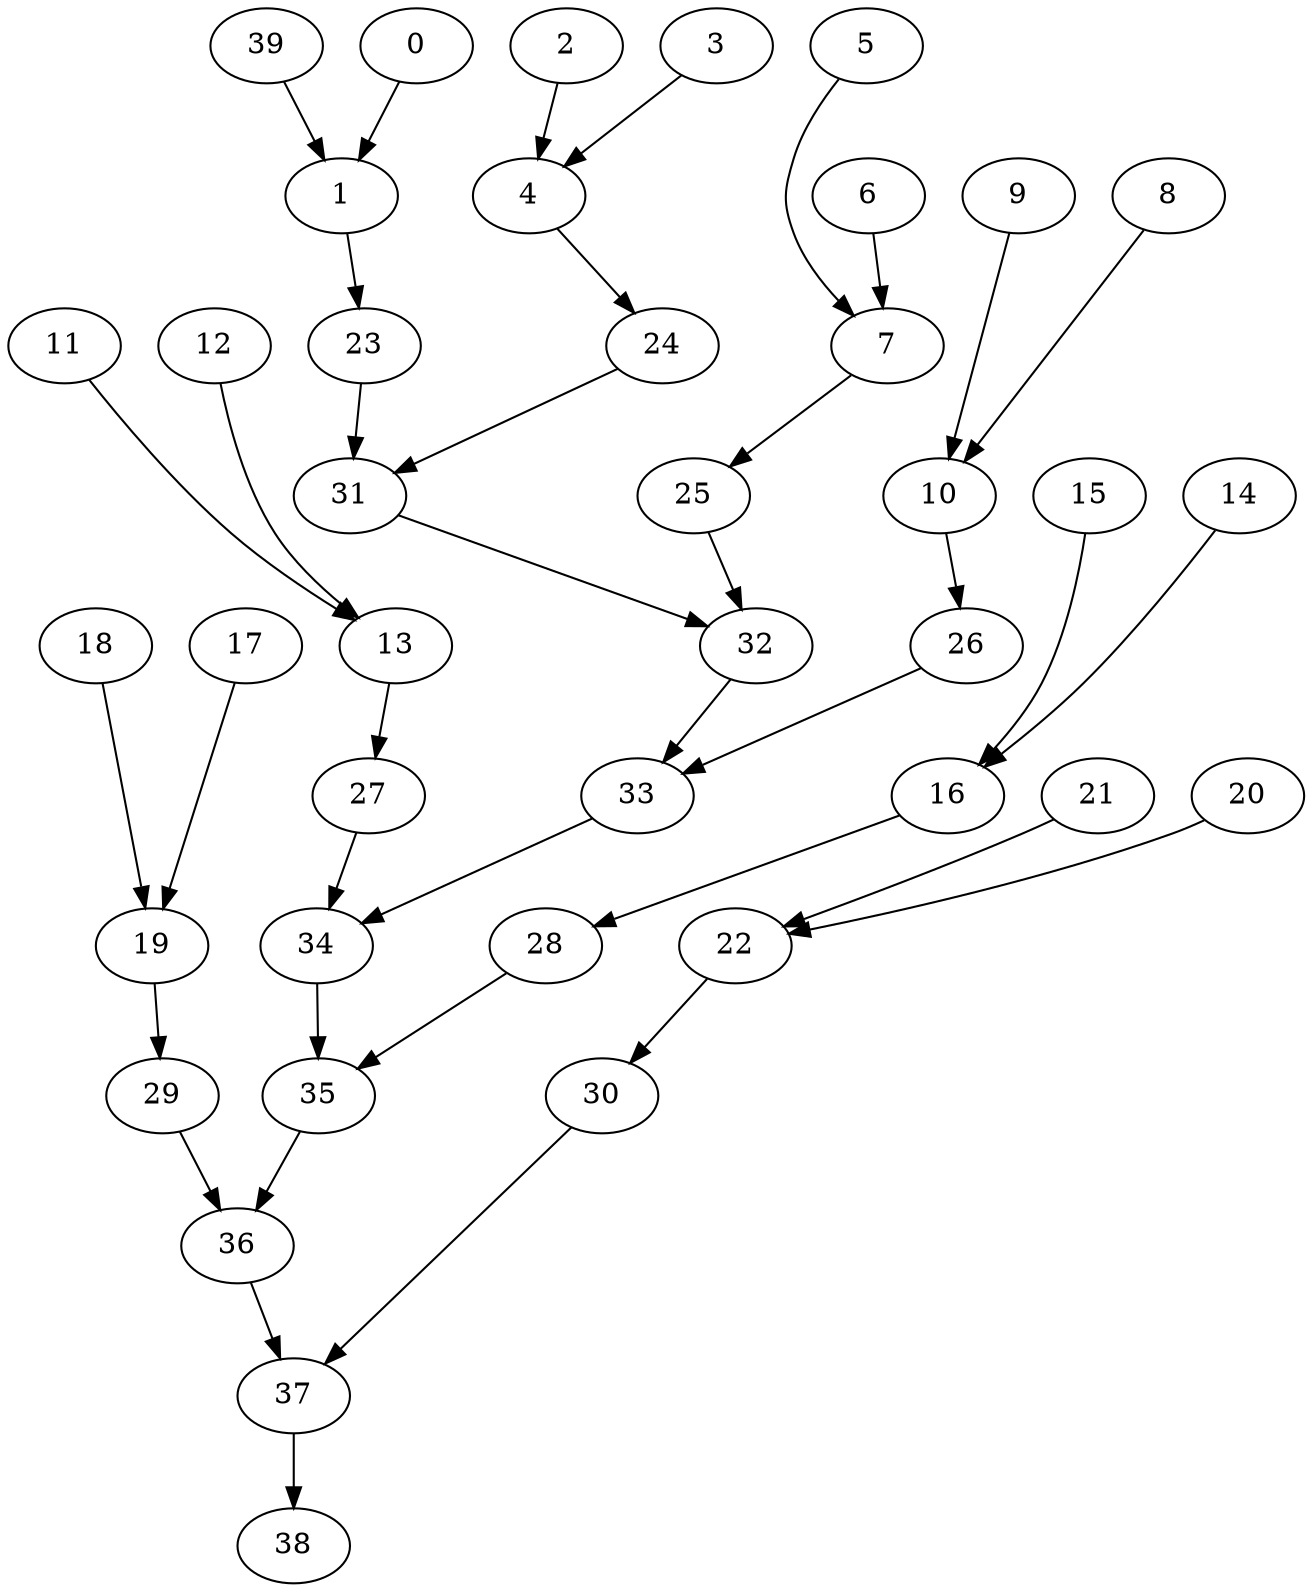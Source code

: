 digraph g {
0;
1;
2;
3;
4;
5;
6;
7;
8;
9;
10;
11;
12;
13;
14;
15;
16;
17;
18;
19;
20;
21;
22;
23;
24;
25;
26;
27;
28;
29;
30;
31;
32;
33;
34;
35;
36;
37;
38;
39;
0 -> 1 [weight=0];
1 -> 23 [weight=0];
2 -> 4 [weight=0];
3 -> 4 [weight=0];
4 -> 24 [weight=0];
5 -> 7 [weight=0];
6 -> 7 [weight=0];
7 -> 25 [weight=0];
8 -> 10 [weight=0];
9 -> 10 [weight=0];
10 -> 26 [weight=0];
11 -> 13 [weight=0];
12 -> 13 [weight=0];
13 -> 27 [weight=0];
14 -> 16 [weight=0];
15 -> 16 [weight=0];
16 -> 28 [weight=0];
17 -> 19 [weight=0];
18 -> 19 [weight=0];
19 -> 29 [weight=0];
20 -> 22 [weight=0];
21 -> 22 [weight=0];
22 -> 30 [weight=0];
23 -> 31 [weight=0];
24 -> 31 [weight=0];
25 -> 32 [weight=0];
26 -> 33 [weight=0];
27 -> 34 [weight=0];
28 -> 35 [weight=0];
29 -> 36 [weight=0];
30 -> 37 [weight=0];
31 -> 32 [weight=0];
32 -> 33 [weight=0];
33 -> 34 [weight=0];
34 -> 35 [weight=0];
35 -> 36 [weight=0];
36 -> 37 [weight=0];
37 -> 38 [weight=0];
39 -> 1 [weight=0];
}
